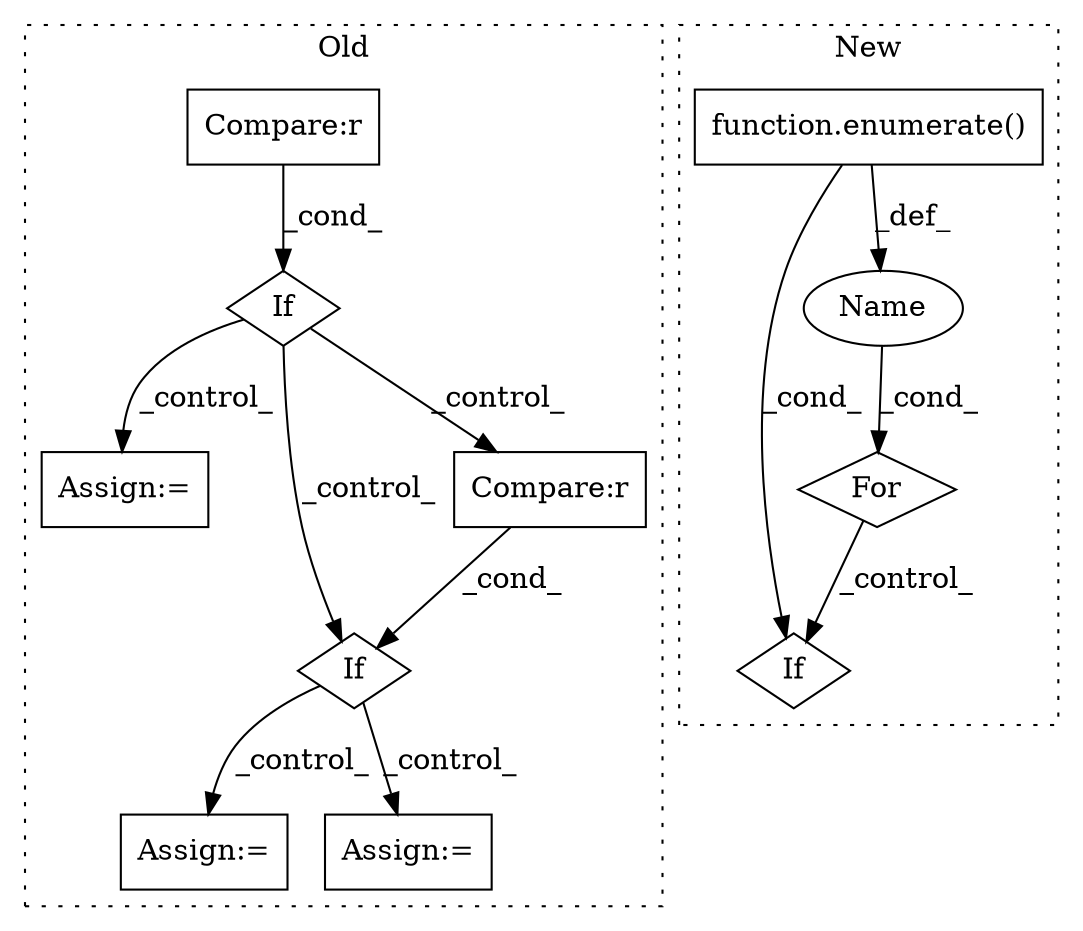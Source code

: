 digraph G {
subgraph cluster0 {
1 [label="If" a="96" s="1915" l="3" shape="diamond"];
3 [label="Assign:=" a="68" s="2269" l="4" shape="box"];
4 [label="Compare:r" a="40" s="1918" l="16" shape="box"];
6 [label="Assign:=" a="68" s="2243" l="3" shape="box"];
7 [label="Assign:=" a="68" s="2342" l="4" shape="box"];
10 [label="If" a="96" s="2155" l="3" shape="diamond"];
11 [label="Compare:r" a="40" s="2178" l="18" shape="box"];
label = "Old";
style="dotted";
}
subgraph cluster1 {
2 [label="function.enumerate()" a="75" s="2313,2334" l="10,1" shape="box"];
5 [label="For" a="107" s="2293,2335" l="4,69" shape="diamond"];
8 [label="If" a="96" s="2404" l="3" shape="diamond"];
9 [label="Name" a="87" s="2302" l="7" shape="ellipse"];
label = "New";
style="dotted";
}
1 -> 11 [label="_control_"];
1 -> 7 [label="_control_"];
1 -> 10 [label="_control_"];
2 -> 9 [label="_def_"];
2 -> 8 [label="_cond_"];
4 -> 1 [label="_cond_"];
5 -> 8 [label="_control_"];
9 -> 5 [label="_cond_"];
10 -> 3 [label="_control_"];
10 -> 6 [label="_control_"];
11 -> 10 [label="_cond_"];
}
